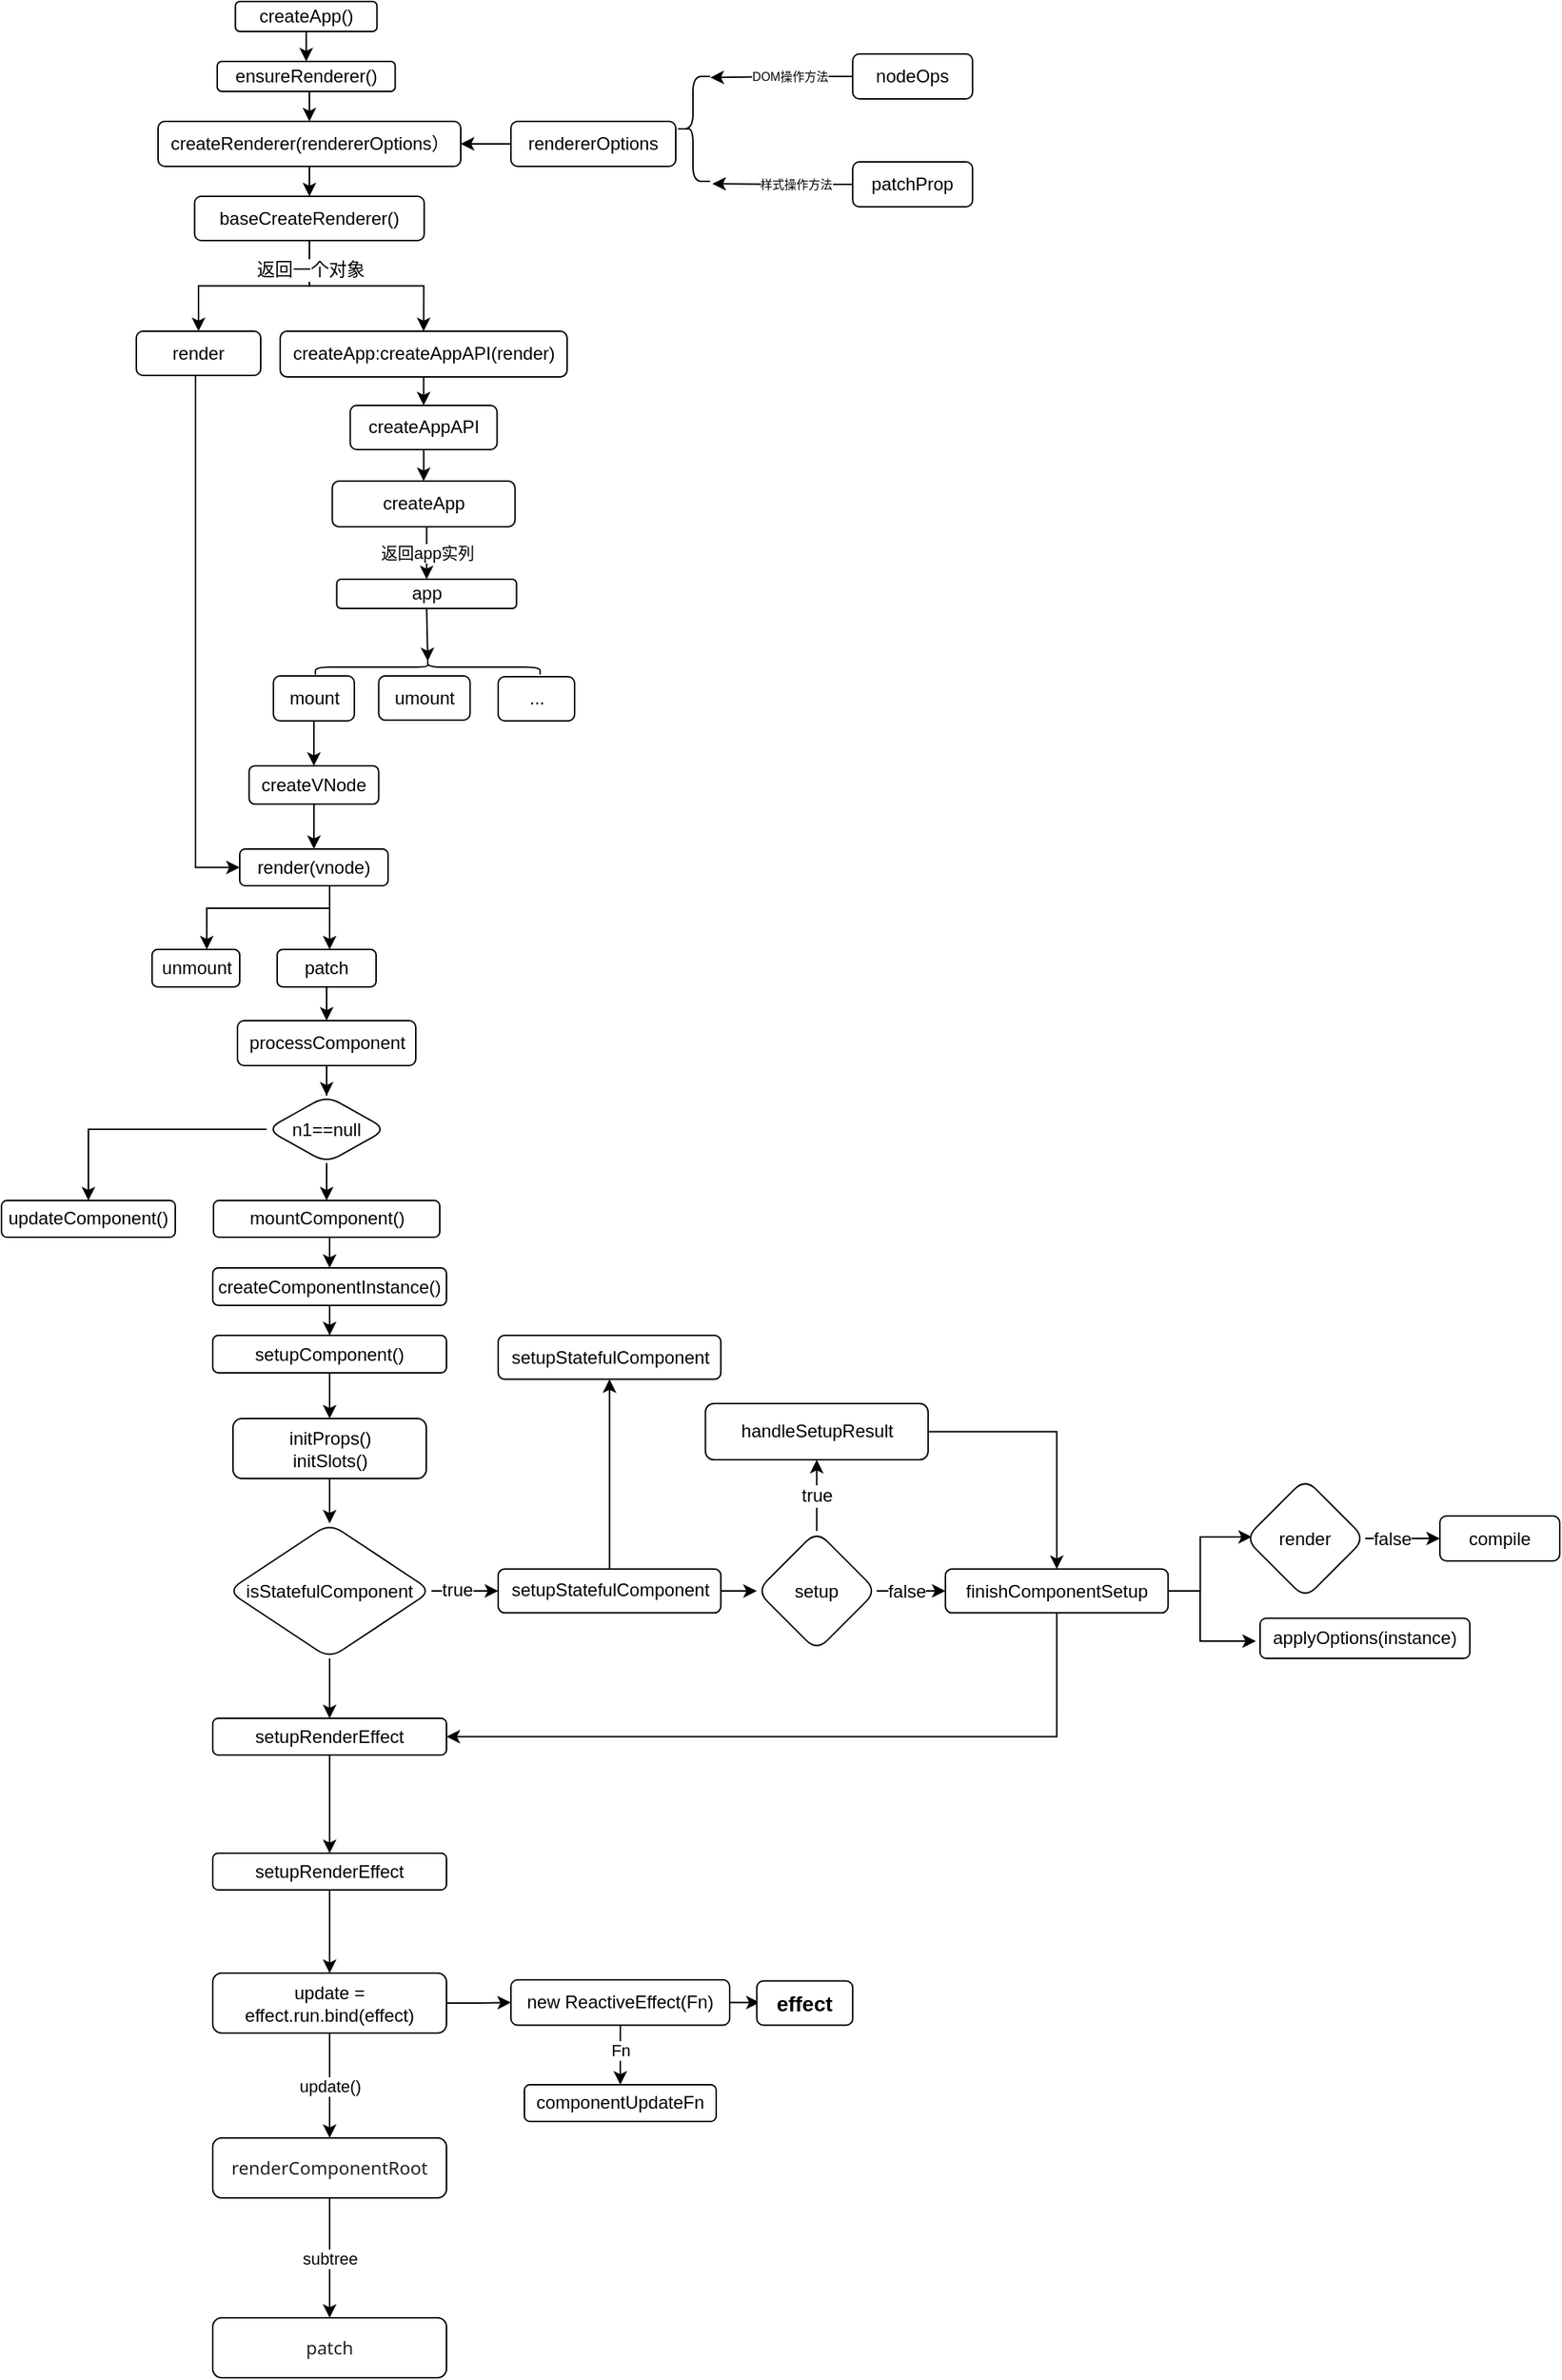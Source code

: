 <mxfile version="17.2.4" type="device" pages="4"><diagram id="ftk_C_JmBCOl0UyG8kWT" name="初始化"><mxGraphModel dx="1123" dy="651" grid="1" gridSize="10" guides="1" tooltips="1" connect="1" arrows="1" fold="1" page="1" pageScale="1" pageWidth="827" pageHeight="1169" math="0" shadow="0"><root><mxCell id="0"/><mxCell id="1" parent="0"/><mxCell id="5" style="edgeStyle=orthogonalEdgeStyle;rounded=0;orthogonalLoop=1;jettySize=auto;html=1;exitX=0.5;exitY=1;exitDx=0;exitDy=0;entryX=0.5;entryY=0;entryDx=0;entryDy=0;" parent="1" source="3" target="4" edge="1"><mxGeometry relative="1" as="geometry"/></mxCell><mxCell id="3" value="&lt;span style=&quot;white-space: normal&quot;&gt;createApp()&lt;/span&gt;" style="rounded=1;whiteSpace=wrap;html=1;" parent="1" vertex="1"><mxGeometry x="156.12" width="94.5" height="20" as="geometry"/></mxCell><mxCell id="1IU5ooPhNynPvKbHU-Sp-88" style="edgeStyle=orthogonalEdgeStyle;rounded=0;orthogonalLoop=1;jettySize=auto;html=1;exitX=0.5;exitY=1;exitDx=0;exitDy=0;entryX=0.5;entryY=0;entryDx=0;entryDy=0;fontFamily=Helvetica;fontSize=12;fontColor=default;" parent="1" source="4" target="1IU5ooPhNynPvKbHU-Sp-84" edge="1"><mxGeometry relative="1" as="geometry"/></mxCell><mxCell id="4" value="ensureRenderer()" style="rounded=1;whiteSpace=wrap;html=1;" parent="1" vertex="1"><mxGeometry x="144" y="40" width="118.75" height="20" as="geometry"/></mxCell><mxCell id="23" style="edgeStyle=orthogonalEdgeStyle;rounded=0;orthogonalLoop=1;jettySize=auto;html=1;entryX=0.5;entryY=1;entryDx=0;entryDy=0;" parent="1" source="6" target="22" edge="1"><mxGeometry relative="1" as="geometry"/></mxCell><mxCell id="25" style="edgeStyle=orthogonalEdgeStyle;rounded=0;orthogonalLoop=1;jettySize=auto;html=1;exitX=0.5;exitY=1;exitDx=0;exitDy=0;entryX=0.5;entryY=1;entryDx=0;entryDy=0;" parent="1" source="6" target="24" edge="1"><mxGeometry relative="1" as="geometry"/></mxCell><mxCell id="26" value="返回一个对象" style="text;html=1;resizable=0;points=[];align=center;verticalAlign=middle;labelBackgroundColor=#ffffff;" parent="25" vertex="1" connectable="0"><mxGeometry x="-0.867" y="-1" relative="1" as="geometry"><mxPoint x="1" y="10" as="offset"/></mxGeometry></mxCell><mxCell id="6" value="baseCreateRenderer()" style="rounded=1;whiteSpace=wrap;html=1;" parent="1" vertex="1"><mxGeometry x="128.88" y="130" width="153.25" height="29.5" as="geometry"/></mxCell><mxCell id="58" style="edgeStyle=orthogonalEdgeStyle;rounded=0;orthogonalLoop=1;jettySize=auto;html=1;entryX=0;entryY=0.5;entryDx=0;entryDy=0;exitX=0.5;exitY=0;exitDx=0;exitDy=0;" parent="1" source="22" target="50" edge="1"><mxGeometry relative="1" as="geometry"><Array as="points"><mxPoint x="129.5" y="225"/><mxPoint x="129.5" y="578"/></Array></mxGeometry></mxCell><mxCell id="22" value="render" style="rounded=1;whiteSpace=wrap;html=1;direction=west;" parent="1" vertex="1"><mxGeometry x="90" y="220" width="83" height="29.5" as="geometry"/></mxCell><mxCell id="29" style="edgeStyle=orthogonalEdgeStyle;rounded=0;orthogonalLoop=1;jettySize=auto;html=1;exitX=0.5;exitY=0;exitDx=0;exitDy=0;entryX=0.5;entryY=0;entryDx=0;entryDy=0;" parent="1" source="24" target="28" edge="1"><mxGeometry relative="1" as="geometry"/></mxCell><mxCell id="24" value="createApp:createAppAPI(render)" style="rounded=1;whiteSpace=wrap;html=1;direction=west;" parent="1" vertex="1"><mxGeometry x="186" y="220" width="191.5" height="30.5" as="geometry"/></mxCell><mxCell id="33" style="edgeStyle=orthogonalEdgeStyle;rounded=0;orthogonalLoop=1;jettySize=auto;html=1;entryX=0.5;entryY=0;entryDx=0;entryDy=0;" parent="1" source="28" target="31" edge="1"><mxGeometry relative="1" as="geometry"/></mxCell><mxCell id="28" value="&lt;span style=&quot;white-space: normal&quot;&gt;createAppAPI&lt;/span&gt;" style="rounded=1;whiteSpace=wrap;html=1;" parent="1" vertex="1"><mxGeometry x="232.75" y="269.5" width="98" height="29.5" as="geometry"/></mxCell><mxCell id="35" value="返回app实列" style="edgeStyle=orthogonalEdgeStyle;rounded=0;orthogonalLoop=1;jettySize=auto;html=1;entryX=0.5;entryY=1;entryDx=0;entryDy=0;" parent="1" source="31" target="34" edge="1"><mxGeometry relative="1" as="geometry"><Array as="points"><mxPoint x="283.75" y="345.5"/><mxPoint x="283.75" y="345.5"/></Array></mxGeometry></mxCell><mxCell id="31" value="createApp" style="rounded=1;whiteSpace=wrap;html=1;" parent="1" vertex="1"><mxGeometry x="220.75" y="320" width="122" height="30.5" as="geometry"/></mxCell><mxCell id="1IU5ooPhNynPvKbHU-Sp-82" style="edgeStyle=orthogonalEdgeStyle;rounded=0;orthogonalLoop=1;jettySize=auto;html=1;exitX=0.5;exitY=0;exitDx=0;exitDy=0;entryX=0.1;entryY=0.5;entryDx=0;entryDy=0;entryPerimeter=0;fontFamily=Helvetica;fontSize=12;fontColor=default;" parent="1" source="34" target="1IU5ooPhNynPvKbHU-Sp-81" edge="1"><mxGeometry relative="1" as="geometry"/></mxCell><mxCell id="34" value="app" style="rounded=1;whiteSpace=wrap;html=1;direction=west;" parent="1" vertex="1"><mxGeometry x="223.75" y="385.5" width="120" height="19.5" as="geometry"/></mxCell><mxCell id="P-3aErUknsyGtkwNZyLZ-121" style="edgeStyle=orthogonalEdgeStyle;rounded=0;orthogonalLoop=1;jettySize=auto;html=1;exitX=0.5;exitY=1;exitDx=0;exitDy=0;entryX=0.5;entryY=0;entryDx=0;entryDy=0;fontFamily=Helvetica;fontSize=12;fontColor=default;" parent="1" source="36" target="51" edge="1"><mxGeometry relative="1" as="geometry"/></mxCell><mxCell id="36" value="mount" style="rounded=1;whiteSpace=wrap;html=1;" parent="1" vertex="1"><mxGeometry x="181.5" y="450" width="54" height="30" as="geometry"/></mxCell><mxCell id="38" value="umount" style="rounded=1;whiteSpace=wrap;html=1;" parent="1" vertex="1"><mxGeometry x="251.75" y="450" width="61" height="29.5" as="geometry"/></mxCell><mxCell id="47" value="..." style="rounded=1;whiteSpace=wrap;html=1;" parent="1" vertex="1"><mxGeometry x="331.5" y="450.5" width="51" height="29.5" as="geometry"/></mxCell><mxCell id="50" value="render(vnode)" style="rounded=1;whiteSpace=wrap;html=1;" parent="1" vertex="1"><mxGeometry x="159" y="565.5" width="99" height="24.5" as="geometry"/></mxCell><mxCell id="62" value="" style="edgeStyle=orthogonalEdgeStyle;rounded=0;orthogonalLoop=1;jettySize=auto;html=1;" parent="1" target="61" edge="1"><mxGeometry relative="1" as="geometry"><mxPoint x="219" y="605" as="sourcePoint"/><Array as="points"><mxPoint x="219" y="605"/></Array></mxGeometry></mxCell><mxCell id="64" value="" style="edgeStyle=orthogonalEdgeStyle;rounded=0;orthogonalLoop=1;jettySize=auto;html=1;exitX=0.5;exitY=1;exitDx=0;exitDy=0;" parent="1" source="50" target="63" edge="1"><mxGeometry relative="1" as="geometry"><Array as="points"><mxPoint x="219" y="605"/><mxPoint x="137" y="605"/></Array><mxPoint x="219" y="625" as="sourcePoint"/></mxGeometry></mxCell><mxCell id="63" value="unmount" style="rounded=1;whiteSpace=wrap;html=1;" parent="1" vertex="1"><mxGeometry x="100.5" y="632.5" width="58.5" height="25" as="geometry"/></mxCell><mxCell id="7JnpldnPajgbHcFfG2gb-65" value="" style="edgeStyle=orthogonalEdgeStyle;rounded=0;orthogonalLoop=1;jettySize=auto;html=1;" parent="1" source="61" target="7JnpldnPajgbHcFfG2gb-64" edge="1"><mxGeometry relative="1" as="geometry"/></mxCell><mxCell id="61" value="patch" style="rounded=1;whiteSpace=wrap;html=1;" parent="1" vertex="1"><mxGeometry x="184" y="632.5" width="66" height="25" as="geometry"/></mxCell><mxCell id="1IU5ooPhNynPvKbHU-Sp-90" value="" style="edgeStyle=orthogonalEdgeStyle;rounded=0;orthogonalLoop=1;jettySize=auto;html=1;fontFamily=Helvetica;fontSize=12;fontColor=default;" parent="1" source="7JnpldnPajgbHcFfG2gb-64" target="1IU5ooPhNynPvKbHU-Sp-89" edge="1"><mxGeometry relative="1" as="geometry"/></mxCell><mxCell id="7JnpldnPajgbHcFfG2gb-64" value="processComponent" style="rounded=1;whiteSpace=wrap;html=1;" parent="1" vertex="1"><mxGeometry x="157.5" y="680" width="119" height="30" as="geometry"/></mxCell><mxCell id="71" value="" style="edgeStyle=orthogonalEdgeStyle;rounded=0;orthogonalLoop=1;jettySize=auto;html=1;exitX=0.5;exitY=1;exitDx=0;exitDy=0;" parent="1" source="P-3aErUknsyGtkwNZyLZ-119" target="70" edge="1"><mxGeometry relative="1" as="geometry"/></mxCell><mxCell id="P-3aErUknsyGtkwNZyLZ-120" style="edgeStyle=orthogonalEdgeStyle;rounded=0;orthogonalLoop=1;jettySize=auto;html=1;exitX=0.5;exitY=1;exitDx=0;exitDy=0;entryX=0.5;entryY=0;entryDx=0;entryDy=0;fontFamily=Helvetica;fontSize=12;fontColor=default;" parent="1" source="7JnpldnPajgbHcFfG2gb-69" target="P-3aErUknsyGtkwNZyLZ-119" edge="1"><mxGeometry relative="1" as="geometry"/></mxCell><mxCell id="7JnpldnPajgbHcFfG2gb-69" value="mountComponent()" style="rounded=1;whiteSpace=wrap;html=1;" parent="1" vertex="1"><mxGeometry x="141.5" y="800" width="151" height="24.5" as="geometry"/></mxCell><mxCell id="P-3aErUknsyGtkwNZyLZ-87" value="" style="edgeStyle=orthogonalEdgeStyle;rounded=0;orthogonalLoop=1;jettySize=auto;html=1;fontFamily=Helvetica;fontSize=12;fontColor=default;" parent="1" source="70" target="P-3aErUknsyGtkwNZyLZ-86" edge="1"><mxGeometry relative="1" as="geometry"/></mxCell><mxCell id="70" value="setupComponent()" style="rounded=1;whiteSpace=wrap;html=1;" parent="1" vertex="1"><mxGeometry x="141" y="890" width="156" height="25" as="geometry"/></mxCell><mxCell id="66" value="" style="edgeStyle=orthogonalEdgeStyle;rounded=0;orthogonalLoop=1;jettySize=auto;html=1;" parent="1" source="7JnpldnPajgbHcFfG2gb-66" target="65" edge="1"><mxGeometry relative="1" as="geometry"/></mxCell><mxCell id="7JnpldnPajgbHcFfG2gb-66" value="setupRenderEffect" style="rounded=1;whiteSpace=wrap;html=1;" parent="1" vertex="1"><mxGeometry x="141" y="1145.5" width="156" height="24.5" as="geometry"/></mxCell><mxCell id="74" value="" style="edgeStyle=orthogonalEdgeStyle;rounded=0;orthogonalLoop=1;jettySize=auto;html=1;" parent="1" source="65" target="73" edge="1"><mxGeometry relative="1" as="geometry"/></mxCell><mxCell id="65" value="setupRenderEffect" style="rounded=1;whiteSpace=wrap;html=1;" parent="1" vertex="1"><mxGeometry x="141" y="1235.5" width="156" height="24.5" as="geometry"/></mxCell><mxCell id="77" value="update()" style="edgeStyle=orthogonalEdgeStyle;rounded=0;orthogonalLoop=1;jettySize=auto;html=1;" parent="1" source="73" target="76" edge="1"><mxGeometry relative="1" as="geometry"/></mxCell><mxCell id="79" value="" style="edgeStyle=orthogonalEdgeStyle;rounded=0;orthogonalLoop=1;jettySize=auto;html=1;" parent="1" source="73" target="78" edge="1"><mxGeometry relative="1" as="geometry"/></mxCell><mxCell id="73" value="update = effect.run.bind(effect)" style="rounded=1;whiteSpace=wrap;html=1;" parent="1" vertex="1"><mxGeometry x="141" y="1315.5" width="156" height="40" as="geometry"/></mxCell><mxCell id="4Cl-f1UtTzVU6t0phE9n-96" value="" style="edgeStyle=orthogonalEdgeStyle;rounded=0;orthogonalLoop=1;jettySize=auto;html=1;" parent="1" source="78" target="4Cl-f1UtTzVU6t0phE9n-95" edge="1"><mxGeometry relative="1" as="geometry"/></mxCell><mxCell id="4Cl-f1UtTzVU6t0phE9n-97" value="Fn" style="edgeLabel;html=1;align=center;verticalAlign=middle;resizable=0;points=[];" parent="4Cl-f1UtTzVU6t0phE9n-96" vertex="1" connectable="0"><mxGeometry x="-0.205" relative="1" as="geometry"><mxPoint as="offset"/></mxGeometry></mxCell><mxCell id="AOZQTuXhRHXGj9OXMbxE-82" value="" style="edgeStyle=orthogonalEdgeStyle;rounded=0;orthogonalLoop=1;jettySize=auto;html=1;" parent="1" source="78" target="AOZQTuXhRHXGj9OXMbxE-81" edge="1"><mxGeometry relative="1" as="geometry"/></mxCell><mxCell id="78" value="new ReactiveEffect(Fn)" style="rounded=1;whiteSpace=wrap;html=1;" parent="1" vertex="1"><mxGeometry x="340" y="1320" width="146" height="30.25" as="geometry"/></mxCell><mxCell id="81" value="subtree&lt;br&gt;" style="edgeStyle=orthogonalEdgeStyle;rounded=0;orthogonalLoop=1;jettySize=auto;html=1;" parent="1" source="76" target="80" edge="1"><mxGeometry relative="1" as="geometry"/></mxCell><mxCell id="76" value="&lt;span style=&quot;color: rgb(32 , 33 , 36) ; font-family: &amp;#34;segoe ui&amp;#34; , &amp;#34;tahoma&amp;#34; , sans-serif ; white-space: pre ; background-color: rgb(255 , 255 , 255)&quot;&gt;renderComponentRoot&lt;/span&gt;" style="rounded=1;whiteSpace=wrap;html=1;" parent="1" vertex="1"><mxGeometry x="141" y="1425.5" width="156" height="40" as="geometry"/></mxCell><mxCell id="80" value="&lt;span style=&quot;color: rgb(32 , 33 , 36) ; font-family: &amp;#34;segoe ui&amp;#34; , &amp;#34;tahoma&amp;#34; , sans-serif ; white-space: pre ; background-color: rgb(255 , 255 , 255)&quot;&gt;patch&lt;/span&gt;" style="rounded=1;whiteSpace=wrap;html=1;" parent="1" vertex="1"><mxGeometry x="141" y="1545.5" width="156" height="40" as="geometry"/></mxCell><mxCell id="57" style="edgeStyle=orthogonalEdgeStyle;rounded=0;orthogonalLoop=1;jettySize=auto;html=1;entryX=0.5;entryY=0;entryDx=0;entryDy=0;" parent="1" source="51" target="50" edge="1"><mxGeometry relative="1" as="geometry"/></mxCell><mxCell id="51" value="createVNode" style="rounded=1;whiteSpace=wrap;html=1;" parent="1" vertex="1"><mxGeometry x="165.25" y="510" width="86.5" height="25.5" as="geometry"/></mxCell><mxCell id="7JnpldnPajgbHcFfG2gb-71" value="updateComponent()" style="rounded=1;whiteSpace=wrap;html=1;" parent="1" vertex="1"><mxGeometry y="800" width="116" height="24.5" as="geometry"/></mxCell><mxCell id="4Cl-f1UtTzVU6t0phE9n-95" value="componentUpdateFn" style="whiteSpace=wrap;html=1;rounded=1;" parent="1" vertex="1"><mxGeometry x="349" y="1390" width="128" height="24.5" as="geometry"/></mxCell><mxCell id="AOZQTuXhRHXGj9OXMbxE-81" value="&lt;b&gt;&lt;font style=&quot;font-size: 14px&quot;&gt;effect&lt;/font&gt;&lt;/b&gt;" style="rounded=1;whiteSpace=wrap;html=1;" parent="1" vertex="1"><mxGeometry x="504.12" y="1320.75" width="64" height="29.5" as="geometry"/></mxCell><mxCell id="P-3aErUknsyGtkwNZyLZ-89" style="edgeStyle=orthogonalEdgeStyle;rounded=0;orthogonalLoop=1;jettySize=auto;html=1;entryX=0.5;entryY=0;entryDx=0;entryDy=0;fontFamily=Helvetica;fontSize=12;fontColor=default;" parent="1" source="P-3aErUknsyGtkwNZyLZ-86" target="P-3aErUknsyGtkwNZyLZ-88" edge="1"><mxGeometry relative="1" as="geometry"/></mxCell><mxCell id="P-3aErUknsyGtkwNZyLZ-86" value="initProps()&lt;br&gt;initSlots()" style="rounded=1;whiteSpace=wrap;html=1;" parent="1" vertex="1"><mxGeometry x="154.5" y="945.5" width="129" height="40" as="geometry"/></mxCell><mxCell id="P-3aErUknsyGtkwNZyLZ-90" style="edgeStyle=orthogonalEdgeStyle;rounded=0;orthogonalLoop=1;jettySize=auto;html=1;entryX=0.5;entryY=0;entryDx=0;entryDy=0;fontFamily=Helvetica;fontSize=12;fontColor=default;" parent="1" source="P-3aErUknsyGtkwNZyLZ-88" target="7JnpldnPajgbHcFfG2gb-66" edge="1"><mxGeometry relative="1" as="geometry"/></mxCell><mxCell id="P-3aErUknsyGtkwNZyLZ-93" value="" style="edgeStyle=orthogonalEdgeStyle;rounded=0;orthogonalLoop=1;jettySize=auto;html=1;fontFamily=Helvetica;fontSize=12;fontColor=default;" parent="1" source="P-3aErUknsyGtkwNZyLZ-88" target="P-3aErUknsyGtkwNZyLZ-92" edge="1"><mxGeometry relative="1" as="geometry"/></mxCell><mxCell id="P-3aErUknsyGtkwNZyLZ-94" value="true" style="edgeLabel;html=1;align=center;verticalAlign=middle;resizable=0;points=[];fontSize=12;fontFamily=Helvetica;fontColor=default;" parent="P-3aErUknsyGtkwNZyLZ-93" vertex="1" connectable="0"><mxGeometry x="-0.229" y="1" relative="1" as="geometry"><mxPoint as="offset"/></mxGeometry></mxCell><mxCell id="P-3aErUknsyGtkwNZyLZ-88" value="isStatefulComponent" style="rhombus;whiteSpace=wrap;html=1;rounded=1;" parent="1" vertex="1"><mxGeometry x="151" y="1015.5" width="136" height="90" as="geometry"/></mxCell><mxCell id="P-3aErUknsyGtkwNZyLZ-98" value="" style="edgeStyle=orthogonalEdgeStyle;rounded=0;orthogonalLoop=1;jettySize=auto;html=1;fontFamily=Helvetica;fontSize=12;fontColor=default;" parent="1" source="P-3aErUknsyGtkwNZyLZ-92" target="P-3aErUknsyGtkwNZyLZ-97" edge="1"><mxGeometry relative="1" as="geometry"/></mxCell><mxCell id="KqPDW-_1EalfVnU8SNrw-82" value="" style="edgeStyle=orthogonalEdgeStyle;rounded=0;orthogonalLoop=1;jettySize=auto;html=1;" parent="1" source="P-3aErUknsyGtkwNZyLZ-92" target="KqPDW-_1EalfVnU8SNrw-81" edge="1"><mxGeometry relative="1" as="geometry"/></mxCell><mxCell id="P-3aErUknsyGtkwNZyLZ-92" value="setupStatefulComponent" style="whiteSpace=wrap;html=1;rounded=1;" parent="1" vertex="1"><mxGeometry x="331.5" y="1045.87" width="148.62" height="29.25" as="geometry"/></mxCell><mxCell id="P-3aErUknsyGtkwNZyLZ-101" value="" style="edgeStyle=orthogonalEdgeStyle;rounded=0;orthogonalLoop=1;jettySize=auto;html=1;fontFamily=Helvetica;fontSize=12;fontColor=default;entryX=0;entryY=0.5;entryDx=0;entryDy=0;" parent="1" source="P-3aErUknsyGtkwNZyLZ-97" target="P-3aErUknsyGtkwNZyLZ-102" edge="1"><mxGeometry relative="1" as="geometry"><mxPoint x="644.12" y="1060.5" as="targetPoint"/></mxGeometry></mxCell><mxCell id="P-3aErUknsyGtkwNZyLZ-103" value="false" style="edgeLabel;html=1;align=center;verticalAlign=middle;resizable=0;points=[];fontSize=12;fontFamily=Helvetica;fontColor=default;" parent="P-3aErUknsyGtkwNZyLZ-101" vertex="1" connectable="0"><mxGeometry x="-0.25" y="-2" relative="1" as="geometry"><mxPoint x="3" y="-2" as="offset"/></mxGeometry></mxCell><mxCell id="P-3aErUknsyGtkwNZyLZ-106" value="true" style="edgeStyle=orthogonalEdgeStyle;rounded=0;orthogonalLoop=1;jettySize=auto;html=1;entryX=0.5;entryY=1;entryDx=0;entryDy=0;fontFamily=Helvetica;fontSize=12;fontColor=default;" parent="1" source="P-3aErUknsyGtkwNZyLZ-97" target="P-3aErUknsyGtkwNZyLZ-105" edge="1"><mxGeometry relative="1" as="geometry"/></mxCell><mxCell id="P-3aErUknsyGtkwNZyLZ-97" value="setup" style="rhombus;whiteSpace=wrap;html=1;rounded=1;" parent="1" vertex="1"><mxGeometry x="504.12" y="1020.5" width="80" height="80" as="geometry"/></mxCell><mxCell id="P-3aErUknsyGtkwNZyLZ-108" style="edgeStyle=orthogonalEdgeStyle;rounded=0;orthogonalLoop=1;jettySize=auto;html=1;entryX=1;entryY=0.5;entryDx=0;entryDy=0;fontFamily=Helvetica;fontSize=12;fontColor=default;exitX=0.5;exitY=1;exitDx=0;exitDy=0;" parent="1" source="P-3aErUknsyGtkwNZyLZ-102" target="7JnpldnPajgbHcFfG2gb-66" edge="1"><mxGeometry relative="1" as="geometry"><Array as="points"><mxPoint x="704" y="1158"/></Array></mxGeometry></mxCell><mxCell id="P-3aErUknsyGtkwNZyLZ-110" value="" style="edgeStyle=orthogonalEdgeStyle;rounded=0;orthogonalLoop=1;jettySize=auto;html=1;fontFamily=Helvetica;fontSize=12;fontColor=default;entryX=0.055;entryY=0.487;entryDx=0;entryDy=0;entryPerimeter=0;" parent="1" source="P-3aErUknsyGtkwNZyLZ-102" target="P-3aErUknsyGtkwNZyLZ-114" edge="1"><mxGeometry relative="1" as="geometry"><mxPoint x="830.12" y="1024.524" as="targetPoint"/><Array as="points"><mxPoint x="800.12" y="1060.5"/><mxPoint x="800.12" y="1024.5"/></Array></mxGeometry></mxCell><mxCell id="1IU5ooPhNynPvKbHU-Sp-94" style="edgeStyle=orthogonalEdgeStyle;rounded=0;orthogonalLoop=1;jettySize=auto;html=1;exitX=1;exitY=0.5;exitDx=0;exitDy=0;entryX=-0.02;entryY=0.584;entryDx=0;entryDy=0;entryPerimeter=0;fontFamily=Helvetica;fontSize=12;fontColor=default;" parent="1" source="P-3aErUknsyGtkwNZyLZ-102" target="P-3aErUknsyGtkwNZyLZ-111" edge="1"><mxGeometry relative="1" as="geometry"><Array as="points"><mxPoint x="800" y="1061"/><mxPoint x="800" y="1094"/><mxPoint x="837" y="1094"/></Array></mxGeometry></mxCell><mxCell id="P-3aErUknsyGtkwNZyLZ-102" value="finishComponentSetup" style="whiteSpace=wrap;html=1;rounded=1;" parent="1" vertex="1"><mxGeometry x="630" y="1045.88" width="148.62" height="29.25" as="geometry"/></mxCell><mxCell id="P-3aErUknsyGtkwNZyLZ-107" style="edgeStyle=orthogonalEdgeStyle;rounded=0;orthogonalLoop=1;jettySize=auto;html=1;exitX=1;exitY=0.5;exitDx=0;exitDy=0;entryX=0.5;entryY=0;entryDx=0;entryDy=0;fontFamily=Helvetica;fontSize=12;fontColor=default;" parent="1" source="P-3aErUknsyGtkwNZyLZ-105" target="P-3aErUknsyGtkwNZyLZ-102" edge="1"><mxGeometry relative="1" as="geometry"/></mxCell><mxCell id="P-3aErUknsyGtkwNZyLZ-105" value="handleSetupResult" style="whiteSpace=wrap;html=1;rounded=1;" parent="1" vertex="1"><mxGeometry x="469.81" y="935.5" width="148.62" height="37.5" as="geometry"/></mxCell><mxCell id="P-3aErUknsyGtkwNZyLZ-111" value="applyOptions(instance)" style="whiteSpace=wrap;html=1;rounded=1;" parent="1" vertex="1"><mxGeometry x="840" y="1078.75" width="140" height="26.75" as="geometry"/></mxCell><mxCell id="P-3aErUknsyGtkwNZyLZ-117" style="edgeStyle=orthogonalEdgeStyle;rounded=0;orthogonalLoop=1;jettySize=auto;html=1;exitX=1;exitY=0.5;exitDx=0;exitDy=0;entryX=0;entryY=0.5;entryDx=0;entryDy=0;fontFamily=Helvetica;fontSize=12;fontColor=default;" parent="1" source="P-3aErUknsyGtkwNZyLZ-114" target="P-3aErUknsyGtkwNZyLZ-116" edge="1"><mxGeometry relative="1" as="geometry"/></mxCell><mxCell id="P-3aErUknsyGtkwNZyLZ-118" value="false" style="edgeLabel;html=1;align=center;verticalAlign=middle;resizable=0;points=[];fontSize=12;fontFamily=Helvetica;fontColor=default;" parent="P-3aErUknsyGtkwNZyLZ-117" vertex="1" connectable="0"><mxGeometry x="-0.296" y="-2" relative="1" as="geometry"><mxPoint y="-2" as="offset"/></mxGeometry></mxCell><mxCell id="P-3aErUknsyGtkwNZyLZ-114" value="render" style="rhombus;whiteSpace=wrap;html=1;rounded=1;" parent="1" vertex="1"><mxGeometry x="830.12" y="985.5" width="80" height="80" as="geometry"/></mxCell><mxCell id="P-3aErUknsyGtkwNZyLZ-116" value="&lt;span style=&quot;text-align: left&quot;&gt;compile&lt;/span&gt;" style="rounded=1;whiteSpace=wrap;html=1;fontFamily=Helvetica;fontSize=12;fontColor=default;strokeColor=default;fillColor=default;" parent="1" vertex="1"><mxGeometry x="960" y="1010.5" width="80" height="30" as="geometry"/></mxCell><mxCell id="P-3aErUknsyGtkwNZyLZ-119" value="createComponentInstance()" style="rounded=1;whiteSpace=wrap;html=1;" parent="1" vertex="1"><mxGeometry x="141" y="845" width="156" height="25" as="geometry"/></mxCell><mxCell id="1IU5ooPhNynPvKbHU-Sp-81" value="" style="shape=curlyBracket;whiteSpace=wrap;html=1;rounded=1;rotation=90;" parent="1" vertex="1"><mxGeometry x="279.5" y="369.15" width="10" height="150" as="geometry"/></mxCell><mxCell id="1IU5ooPhNynPvKbHU-Sp-87" style="edgeStyle=orthogonalEdgeStyle;rounded=0;orthogonalLoop=1;jettySize=auto;html=1;exitX=0.5;exitY=1;exitDx=0;exitDy=0;entryX=0.5;entryY=0;entryDx=0;entryDy=0;fontFamily=Helvetica;fontSize=12;fontColor=default;" parent="1" source="1IU5ooPhNynPvKbHU-Sp-84" target="6" edge="1"><mxGeometry relative="1" as="geometry"/></mxCell><mxCell id="1IU5ooPhNynPvKbHU-Sp-84" value="createRenderer(rendererOptions）" style="rounded=1;whiteSpace=wrap;html=1;fontFamily=Helvetica;fontSize=12;fontColor=default;strokeColor=default;fillColor=default;" parent="1" vertex="1"><mxGeometry x="104.5" y="80" width="202" height="30" as="geometry"/></mxCell><mxCell id="1IU5ooPhNynPvKbHU-Sp-91" value="" style="edgeStyle=orthogonalEdgeStyle;rounded=0;orthogonalLoop=1;jettySize=auto;html=1;fontFamily=Helvetica;fontSize=12;fontColor=default;" parent="1" source="1IU5ooPhNynPvKbHU-Sp-89" target="7JnpldnPajgbHcFfG2gb-69" edge="1"><mxGeometry relative="1" as="geometry"/></mxCell><mxCell id="1IU5ooPhNynPvKbHU-Sp-92" style="edgeStyle=orthogonalEdgeStyle;rounded=0;orthogonalLoop=1;jettySize=auto;html=1;exitX=0;exitY=0.5;exitDx=0;exitDy=0;fontFamily=Helvetica;fontSize=12;fontColor=default;" parent="1" source="1IU5ooPhNynPvKbHU-Sp-89" target="7JnpldnPajgbHcFfG2gb-71" edge="1"><mxGeometry relative="1" as="geometry"/></mxCell><mxCell id="1IU5ooPhNynPvKbHU-Sp-89" value="n1==null" style="rhombus;whiteSpace=wrap;html=1;rounded=1;" parent="1" vertex="1"><mxGeometry x="177" y="730" width="80" height="45" as="geometry"/></mxCell><mxCell id="KqPDW-_1EalfVnU8SNrw-81" value="setupStatefulComponent" style="whiteSpace=wrap;html=1;rounded=1;" parent="1" vertex="1"><mxGeometry x="331.5" y="890.0" width="148.62" height="29.25" as="geometry"/></mxCell><mxCell id="KqPDW-_1EalfVnU8SNrw-84" style="edgeStyle=orthogonalEdgeStyle;rounded=0;orthogonalLoop=1;jettySize=auto;html=1;entryX=1;entryY=0.5;entryDx=0;entryDy=0;" parent="1" source="KqPDW-_1EalfVnU8SNrw-83" target="1IU5ooPhNynPvKbHU-Sp-84" edge="1"><mxGeometry relative="1" as="geometry"/></mxCell><mxCell id="KqPDW-_1EalfVnU8SNrw-83" value="&lt;span&gt;rendererOptions&lt;/span&gt;" style="rounded=1;whiteSpace=wrap;html=1;" parent="1" vertex="1"><mxGeometry x="340" y="80" width="110" height="30" as="geometry"/></mxCell><mxCell id="KqPDW-_1EalfVnU8SNrw-88" style="edgeStyle=orthogonalEdgeStyle;rounded=0;orthogonalLoop=1;jettySize=auto;html=1;entryX=1.007;entryY=0.011;entryDx=0;entryDy=0;entryPerimeter=0;exitX=0;exitY=0.5;exitDx=0;exitDy=0;" parent="1" source="KqPDW-_1EalfVnU8SNrw-85" target="KqPDW-_1EalfVnU8SNrw-87" edge="1"><mxGeometry relative="1" as="geometry"><Array as="points"><mxPoint x="530" y="50"/><mxPoint x="530" y="51"/></Array></mxGeometry></mxCell><mxCell id="KqPDW-_1EalfVnU8SNrw-89" value="DOM操作方法" style="edgeLabel;html=1;align=center;verticalAlign=middle;resizable=0;points=[];fontSize=8;" parent="KqPDW-_1EalfVnU8SNrw-88" vertex="1" connectable="0"><mxGeometry x="-0.448" relative="1" as="geometry"><mxPoint x="-16" as="offset"/></mxGeometry></mxCell><mxCell id="KqPDW-_1EalfVnU8SNrw-85" value="nodeOps" style="rounded=1;whiteSpace=wrap;html=1;" parent="1" vertex="1"><mxGeometry x="568.12" y="35" width="80" height="30" as="geometry"/></mxCell><mxCell id="KqPDW-_1EalfVnU8SNrw-90" style="edgeStyle=orthogonalEdgeStyle;rounded=0;orthogonalLoop=1;jettySize=auto;html=1;entryX=1.064;entryY=1.023;entryDx=0;entryDy=0;entryPerimeter=0;fontSize=8;" parent="1" source="KqPDW-_1EalfVnU8SNrw-86" target="KqPDW-_1EalfVnU8SNrw-87" edge="1"><mxGeometry relative="1" as="geometry"/></mxCell><mxCell id="KqPDW-_1EalfVnU8SNrw-86" value="patchProp" style="rounded=1;whiteSpace=wrap;html=1;" parent="1" vertex="1"><mxGeometry x="568.12" y="107" width="80" height="30" as="geometry"/></mxCell><mxCell id="KqPDW-_1EalfVnU8SNrw-87" value="" style="shape=curlyBracket;whiteSpace=wrap;html=1;rounded=1;rotation=0;" parent="1" vertex="1"><mxGeometry x="450" y="50" width="23" height="70" as="geometry"/></mxCell><mxCell id="KqPDW-_1EalfVnU8SNrw-91" value="样式操作方法" style="edgeLabel;html=1;align=center;verticalAlign=middle;resizable=0;points=[];fontSize=8;" parent="1" vertex="1" connectable="0"><mxGeometry x="530.003" y="122" as="geometry"/></mxCell></root></mxGraphModel></diagram><diagram id="7ajL5lNvkGC1fovcYRYM" name="patch"><mxGraphModel dx="1123" dy="651" grid="1" gridSize="10" guides="1" tooltips="1" connect="1" arrows="1" fold="1" page="1" pageScale="1" pageWidth="827" pageHeight="1169" math="0" shadow="0"><root><mxCell id="0"/><mxCell id="1" parent="0"/><mxCell id="OeKr6nsArFBEhmgboH77-2" style="edgeStyle=orthogonalEdgeStyle;rounded=0;orthogonalLoop=1;jettySize=auto;html=1;" parent="1" source="OeKr6nsArFBEhmgboH77-1" edge="1"><mxGeometry relative="1" as="geometry"><mxPoint x="50" y="296.28" as="targetPoint"/></mxGeometry></mxCell><mxCell id="OeKr6nsArFBEhmgboH77-1" value="patch" style="rounded=1;whiteSpace=wrap;html=1;" parent="1" vertex="1"><mxGeometry x="110" y="240" width="70" height="40" as="geometry"/></mxCell></root></mxGraphModel></diagram><diagram id="VfzMrUi21VtDWVsX1rTP" name="reacitity"><mxGraphModel dx="1123" dy="651" grid="1" gridSize="10" guides="1" tooltips="1" connect="1" arrows="1" fold="1" page="1" pageScale="1" pageWidth="827" pageHeight="1169" math="0" shadow="0"><root><mxCell id="0"/><mxCell id="1" parent="0"/><mxCell id="RFJlfAYpRHyUvelRBeSU-6" value="" style="edgeStyle=orthogonalEdgeStyle;rounded=0;orthogonalLoop=1;jettySize=auto;html=1;" parent="1" source="PkQh0yOFFJ5A4Iq-I156-1" target="RFJlfAYpRHyUvelRBeSU-5" edge="1"><mxGeometry relative="1" as="geometry"/></mxCell><mxCell id="PkQh0yOFFJ5A4Iq-I156-1" value="reactive" style="rounded=1;whiteSpace=wrap;html=1;" parent="1" vertex="1"><mxGeometry x="160" y="167.5" width="80" height="30" as="geometry"/></mxCell><mxCell id="RFJlfAYpRHyUvelRBeSU-1" value="shallowReactive" style="rounded=1;whiteSpace=wrap;html=1;" parent="1" vertex="1"><mxGeometry y="170" width="110" height="30" as="geometry"/></mxCell><mxCell id="RFJlfAYpRHyUvelRBeSU-2" value="readonly" style="rounded=1;whiteSpace=wrap;html=1;" parent="1" vertex="1"><mxGeometry y="210" width="90" height="30" as="geometry"/></mxCell><mxCell id="RFJlfAYpRHyUvelRBeSU-3" value="shallowReadonly&lt;span style=&quot;color: rgba(0 , 0 , 0 , 0) ; font-family: monospace ; font-size: 0px&quot;&gt;%3CmxGraphModel%3E%3Croot%3E%3CmxCell%20id%3D%220%22%2F%3E%3CmxCell%20id%3D%221%22%20parent%3D%220%22%2F%3E%3CmxCell%20id%3D%222%22%20value%3D%22shallowReactive%22%20style%3D%22rounded%3D1%3BwhiteSpace%3Dwrap%3Bhtml%3D1%3B%22%20vertex%3D%221%22%20parent%3D%221%22%3E%3CmxGeometry%20x%3D%2290%22%20y%3D%22160%22%20width%3D%2280%22%20height%3D%2230%22%20as%3D%22geometry%22%2F%3E%3C%2FmxCell%3E%3C%2Froot%3E%3C%2FmxGraphModel%3ER&lt;/span&gt;" style="rounded=1;whiteSpace=wrap;html=1;" parent="1" vertex="1"><mxGeometry y="250" width="110" height="30" as="geometry"/></mxCell><mxCell id="RFJlfAYpRHyUvelRBeSU-18" value="" style="edgeStyle=orthogonalEdgeStyle;rounded=0;orthogonalLoop=1;jettySize=auto;html=1;" parent="1" source="RFJlfAYpRHyUvelRBeSU-5" target="RFJlfAYpRHyUvelRBeSU-17" edge="1"><mxGeometry relative="1" as="geometry"/></mxCell><mxCell id="RFJlfAYpRHyUvelRBeSU-5" value="createReactiveObject" style="whiteSpace=wrap;html=1;rounded=1;" parent="1" vertex="1"><mxGeometry x="270" y="170" width="150" height="25" as="geometry"/></mxCell><mxCell id="HvWZvMDN_dfqkOSNQRHM-1" style="edgeStyle=orthogonalEdgeStyle;rounded=0;orthogonalLoop=1;jettySize=auto;html=1;exitX=0.5;exitY=1;exitDx=0;exitDy=0;entryX=0;entryY=0.5;entryDx=0;entryDy=0;fontFamily=Helvetica;fontSize=14;fontColor=default;" parent="1" source="RFJlfAYpRHyUvelRBeSU-17" target="RFJlfAYpRHyUvelRBeSU-24" edge="1"><mxGeometry relative="1" as="geometry"/></mxCell><mxCell id="HvWZvMDN_dfqkOSNQRHM-2" style="edgeStyle=orthogonalEdgeStyle;rounded=0;orthogonalLoop=1;jettySize=auto;html=1;exitX=0.5;exitY=0;exitDx=0;exitDy=0;entryX=0;entryY=0.5;entryDx=0;entryDy=0;fontFamily=Helvetica;fontSize=14;fontColor=default;" parent="1" source="RFJlfAYpRHyUvelRBeSU-17" target="RFJlfAYpRHyUvelRBeSU-23" edge="1"><mxGeometry relative="1" as="geometry"/></mxCell><mxCell id="RFJlfAYpRHyUvelRBeSU-17" value="target类型" style="rhombus;whiteSpace=wrap;html=1;rounded=1;" parent="1" vertex="1"><mxGeometry x="450" y="148.13" width="80" height="68.75" as="geometry"/></mxCell><mxCell id="RFJlfAYpRHyUvelRBeSU-30" value="" style="edgeStyle=orthogonalEdgeStyle;rounded=0;orthogonalLoop=1;jettySize=auto;html=1;" parent="1" source="RFJlfAYpRHyUvelRBeSU-23" target="RFJlfAYpRHyUvelRBeSU-29" edge="1"><mxGeometry relative="1" as="geometry"/></mxCell><mxCell id="RFJlfAYpRHyUvelRBeSU-23" value="Object / Array" style="rounded=1;whiteSpace=wrap;html=1;" parent="1" vertex="1"><mxGeometry x="538" y="115" width="120" height="20" as="geometry"/></mxCell><mxCell id="RFJlfAYpRHyUvelRBeSU-28" value="" style="edgeStyle=orthogonalEdgeStyle;rounded=0;orthogonalLoop=1;jettySize=auto;html=1;" parent="1" source="RFJlfAYpRHyUvelRBeSU-24" target="RFJlfAYpRHyUvelRBeSU-27" edge="1"><mxGeometry relative="1" as="geometry"/></mxCell><mxCell id="RFJlfAYpRHyUvelRBeSU-24" value="set / map / weakMap/set" style="rounded=1;whiteSpace=wrap;html=1;" parent="1" vertex="1"><mxGeometry x="538" y="228" width="162" height="22" as="geometry"/></mxCell><mxCell id="RFJlfAYpRHyUvelRBeSU-27" value="&#10;&#10;&lt;span style=&quot;color: rgb(0, 0, 0); font-family: helvetica; font-size: 12px; font-style: normal; font-weight: 400; letter-spacing: normal; text-align: center; text-indent: 0px; text-transform: none; word-spacing: 0px; background-color: rgb(248, 249, 250); display: inline; float: none;&quot;&gt;mutableCollectionHandlers&lt;/span&gt;&#10;&#10;" style="rounded=1;whiteSpace=wrap;html=1;" parent="1" vertex="1"><mxGeometry x="730" y="228" width="160" height="22" as="geometry"/></mxCell><mxCell id="RFJlfAYpRHyUvelRBeSU-29" value="mutableHandlers" style="rounded=1;whiteSpace=wrap;html=1;" parent="1" vertex="1"><mxGeometry x="700" y="115" width="120" height="20" as="geometry"/></mxCell><mxCell id="RFJlfAYpRHyUvelRBeSU-36" value="get" style="rounded=1;whiteSpace=wrap;html=1;" parent="1" vertex="1"><mxGeometry x="850" y="80" width="40" height="20" as="geometry"/></mxCell><mxCell id="HvWZvMDN_dfqkOSNQRHM-3" value="set" style="rounded=1;whiteSpace=wrap;html=1;" parent="1" vertex="1"><mxGeometry x="850" y="110" width="40" height="20" as="geometry"/></mxCell></root></mxGraphModel></diagram><diagram id="NHNgUQlHiZyO0TQUK2rW" name="effect"><mxGraphModel dx="642" dy="372" grid="1" gridSize="10" guides="1" tooltips="1" connect="1" arrows="1" fold="1" page="1" pageScale="1" pageWidth="827" pageHeight="1169" math="0" shadow="0"><root><mxCell id="u3FdrBnyZ4-zb9pzNEV6-0"/><mxCell id="u3FdrBnyZ4-zb9pzNEV6-1" parent="u3FdrBnyZ4-zb9pzNEV6-0"/><mxCell id="3CMM4RKXepuwokU0wrgS-18" value="value" style="edgeStyle=orthogonalEdgeStyle;rounded=0;orthogonalLoop=1;jettySize=auto;html=1;entryX=0;entryY=0.5;entryDx=0;entryDy=0;" parent="u3FdrBnyZ4-zb9pzNEV6-1" source="1tg38Ma7T_6XtE2hsybp-7" target="3CMM4RKXepuwokU0wrgS-11" edge="1"><mxGeometry relative="1" as="geometry"/></mxCell><mxCell id="1tg38Ma7T_6XtE2hsybp-7" value="target" style="rounded=1;whiteSpace=wrap;html=1;" parent="u3FdrBnyZ4-zb9pzNEV6-1" vertex="1"><mxGeometry x="530" y="205" width="50" height="25" as="geometry"/></mxCell><mxCell id="3CMM4RKXepuwokU0wrgS-0" value="new ReactiveEffect()" style="rounded=1;whiteSpace=wrap;html=1;" parent="u3FdrBnyZ4-zb9pzNEV6-1" vertex="1"><mxGeometry x="870" y="810" width="156" height="40" as="geometry"/></mxCell><mxCell id="3CMM4RKXepuwokU0wrgS-12" style="edgeStyle=orthogonalEdgeStyle;rounded=0;orthogonalLoop=1;jettySize=auto;html=1;" parent="u3FdrBnyZ4-zb9pzNEV6-1" source="3CMM4RKXepuwokU0wrgS-2" target="3CMM4RKXepuwokU0wrgS-10" edge="1"><mxGeometry relative="1" as="geometry"/></mxCell><mxCell id="3CMM4RKXepuwokU0wrgS-2" value="track(target,key)" style="rounded=1;whiteSpace=wrap;html=1;" parent="u3FdrBnyZ4-zb9pzNEV6-1" vertex="1"><mxGeometry x="184" y="205" width="110" height="25" as="geometry"/></mxCell><mxCell id="3CMM4RKXepuwokU0wrgS-8" value="" style="edgeStyle=orthogonalEdgeStyle;rounded=0;orthogonalLoop=1;jettySize=auto;html=1;" parent="u3FdrBnyZ4-zb9pzNEV6-1" source="3CMM4RKXepuwokU0wrgS-5" target="3CMM4RKXepuwokU0wrgS-7" edge="1"><mxGeometry relative="1" as="geometry"/></mxCell><mxCell id="3CMM4RKXepuwokU0wrgS-5" value="trigger(target,key)" style="rounded=1;whiteSpace=wrap;html=1;" parent="u3FdrBnyZ4-zb9pzNEV6-1" vertex="1"><mxGeometry x="184" y="480" width="106" height="40" as="geometry"/></mxCell><mxCell id="CDmdMAYNpAEI-b_qBYsW-19" value="" style="edgeStyle=orthogonalEdgeStyle;rounded=0;orthogonalLoop=1;jettySize=auto;html=1;fontSize=16;" parent="u3FdrBnyZ4-zb9pzNEV6-1" source="3CMM4RKXepuwokU0wrgS-7" target="CDmdMAYNpAEI-b_qBYsW-18" edge="1"><mxGeometry relative="1" as="geometry"/></mxCell><mxCell id="3CMM4RKXepuwokU0wrgS-7" value="&lt;span style=&quot;text-align: left&quot;&gt;targetMap&lt;/span&gt;.get(target)" style="rounded=1;whiteSpace=wrap;html=1;" parent="u3FdrBnyZ4-zb9pzNEV6-1" vertex="1"><mxGeometry x="324" y="480" width="136" height="40" as="geometry"/></mxCell><mxCell id="9UoRiOKp30qiCpPjNkng-18" style="edgeStyle=orthogonalEdgeStyle;rounded=0;orthogonalLoop=1;jettySize=auto;html=1;entryX=0;entryY=0.5;entryDx=0;entryDy=0;" edge="1" parent="u3FdrBnyZ4-zb9pzNEV6-1" source="3CMM4RKXepuwokU0wrgS-10" target="1tg38Ma7T_6XtE2hsybp-7"><mxGeometry relative="1" as="geometry"/></mxCell><mxCell id="3CMM4RKXepuwokU0wrgS-10" value="&lt;span style=&quot;text-align: left&quot;&gt;targetMap =&amp;nbsp;&lt;/span&gt;new WeakMap()" style="rounded=1;whiteSpace=wrap;html=1;" parent="u3FdrBnyZ4-zb9pzNEV6-1" vertex="1"><mxGeometry x="324" y="205" width="166" height="25" as="geometry"/></mxCell><mxCell id="3CMM4RKXepuwokU0wrgS-11" value="depsMap = new Map()" style="rounded=1;whiteSpace=wrap;html=1;" parent="u3FdrBnyZ4-zb9pzNEV6-1" vertex="1"><mxGeometry x="640" y="205" width="130" height="25" as="geometry"/></mxCell><mxCell id="9UoRiOKp30qiCpPjNkng-19" style="edgeStyle=orthogonalEdgeStyle;rounded=0;orthogonalLoop=1;jettySize=auto;html=1;exitX=0.5;exitY=0;exitDx=0;exitDy=0;entryX=0;entryY=0.5;entryDx=0;entryDy=0;" edge="1" parent="u3FdrBnyZ4-zb9pzNEV6-1" source="3CMM4RKXepuwokU0wrgS-13" target="BTx4Hd0ZkNxNppJpLJns-8"><mxGeometry relative="1" as="geometry"/></mxCell><mxCell id="3CMM4RKXepuwokU0wrgS-13" value="dep = new set()" style="rounded=1;whiteSpace=wrap;html=1;" parent="u3FdrBnyZ4-zb9pzNEV6-1" vertex="1"><mxGeometry x="940" y="157.5" width="110" height="20" as="geometry"/></mxCell><mxCell id="3CMM4RKXepuwokU0wrgS-14" value="" style="shape=curlyBracket;whiteSpace=wrap;html=1;rounded=1;" parent="u3FdrBnyZ4-zb9pzNEV6-1" vertex="1"><mxGeometry x="1050" y="142.5" width="30" height="50" as="geometry"/></mxCell><mxCell id="3CMM4RKXepuwokU0wrgS-15" value="activeEffect" style="rounded=1;whiteSpace=wrap;html=1;" parent="u3FdrBnyZ4-zb9pzNEV6-1" vertex="1"><mxGeometry x="1080" y="132.5" width="80" height="20" as="geometry"/></mxCell><mxCell id="3CMM4RKXepuwokU0wrgS-16" value="activeEffect" style="rounded=1;whiteSpace=wrap;html=1;" parent="u3FdrBnyZ4-zb9pzNEV6-1" vertex="1"><mxGeometry x="1080" y="182.5" width="80" height="20" as="geometry"/></mxCell><mxCell id="3CMM4RKXepuwokU0wrgS-21" value="" style="shape=curlyBracket;whiteSpace=wrap;html=1;rounded=1;" parent="u3FdrBnyZ4-zb9pzNEV6-1" vertex="1"><mxGeometry x="770" y="165" width="40" height="100" as="geometry"/></mxCell><mxCell id="UznYBejxM_UDYHlmaFHd-0" value="value" style="edgeStyle=orthogonalEdgeStyle;rounded=0;orthogonalLoop=1;jettySize=auto;html=1;entryX=0;entryY=0.5;entryDx=0;entryDy=0;" parent="u3FdrBnyZ4-zb9pzNEV6-1" source="UznYBejxM_UDYHlmaFHd-1" edge="1"><mxGeometry relative="1" as="geometry"><mxPoint x="940" y="167.5" as="targetPoint"/></mxGeometry></mxCell><mxCell id="9UoRiOKp30qiCpPjNkng-1" value="" style="edgeStyle=orthogonalEdgeStyle;rounded=0;orthogonalLoop=1;jettySize=auto;html=1;" edge="1" parent="u3FdrBnyZ4-zb9pzNEV6-1" source="UznYBejxM_UDYHlmaFHd-1" target="9UoRiOKp30qiCpPjNkng-0"><mxGeometry relative="1" as="geometry"><Array as="points"><mxPoint x="855" y="40"/></Array></mxGeometry></mxCell><mxCell id="9UoRiOKp30qiCpPjNkng-5" style="edgeStyle=orthogonalEdgeStyle;rounded=0;orthogonalLoop=1;jettySize=auto;html=1;exitX=0.5;exitY=0;exitDx=0;exitDy=0;entryX=1;entryY=0.5;entryDx=0;entryDy=0;" edge="1" parent="u3FdrBnyZ4-zb9pzNEV6-1" source="UznYBejxM_UDYHlmaFHd-1" target="9UoRiOKp30qiCpPjNkng-4"><mxGeometry relative="1" as="geometry"><Array as="points"><mxPoint x="855" y="40"/><mxPoint x="620" y="40"/><mxPoint x="620" y="85"/></Array></mxGeometry></mxCell><mxCell id="UznYBejxM_UDYHlmaFHd-1" value="key" style="rounded=1;whiteSpace=wrap;html=1;" parent="u3FdrBnyZ4-zb9pzNEV6-1" vertex="1"><mxGeometry x="830" y="155" width="50" height="25" as="geometry"/></mxCell><mxCell id="UznYBejxM_UDYHlmaFHd-2" value="key" style="endArrow=classic;html=1;exitX=1;exitY=0;exitDx=0;exitDy=0;exitPerimeter=0;" parent="u3FdrBnyZ4-zb9pzNEV6-1" edge="1"><mxGeometry width="50" height="50" relative="1" as="geometry"><mxPoint x="810" y="165" as="sourcePoint"/><mxPoint x="830" y="165" as="targetPoint"/><Array as="points"><mxPoint x="800" y="165"/><mxPoint x="830" y="165"/></Array></mxGeometry></mxCell><mxCell id="UznYBejxM_UDYHlmaFHd-3" value="dep = new set()" style="rounded=1;whiteSpace=wrap;html=1;" parent="u3FdrBnyZ4-zb9pzNEV6-1" vertex="1"><mxGeometry x="940" y="255" width="110" height="20" as="geometry"/></mxCell><mxCell id="UznYBejxM_UDYHlmaFHd-4" value="" style="shape=curlyBracket;whiteSpace=wrap;html=1;rounded=1;" parent="u3FdrBnyZ4-zb9pzNEV6-1" vertex="1"><mxGeometry x="1050" y="240" width="30" height="50" as="geometry"/></mxCell><mxCell id="UznYBejxM_UDYHlmaFHd-5" value="activeEffect" style="rounded=1;whiteSpace=wrap;html=1;" parent="u3FdrBnyZ4-zb9pzNEV6-1" vertex="1"><mxGeometry x="1080" y="230" width="80" height="20" as="geometry"/></mxCell><mxCell id="UznYBejxM_UDYHlmaFHd-6" value="activeEffect" style="rounded=1;whiteSpace=wrap;html=1;" parent="u3FdrBnyZ4-zb9pzNEV6-1" vertex="1"><mxGeometry x="1080" y="280" width="80" height="20" as="geometry"/></mxCell><mxCell id="UznYBejxM_UDYHlmaFHd-7" value="value" style="edgeStyle=orthogonalEdgeStyle;rounded=0;orthogonalLoop=1;jettySize=auto;html=1;entryX=0;entryY=0.5;entryDx=0;entryDy=0;" parent="u3FdrBnyZ4-zb9pzNEV6-1" source="UznYBejxM_UDYHlmaFHd-8" edge="1"><mxGeometry relative="1" as="geometry"><mxPoint x="940" y="265" as="targetPoint"/></mxGeometry></mxCell><mxCell id="UznYBejxM_UDYHlmaFHd-8" value="key" style="rounded=1;whiteSpace=wrap;html=1;" parent="u3FdrBnyZ4-zb9pzNEV6-1" vertex="1"><mxGeometry x="830" y="252.5" width="50" height="25" as="geometry"/></mxCell><mxCell id="UznYBejxM_UDYHlmaFHd-9" value="key" style="endArrow=classic;html=1;exitX=1;exitY=0;exitDx=0;exitDy=0;exitPerimeter=0;" parent="u3FdrBnyZ4-zb9pzNEV6-1" edge="1"><mxGeometry width="50" height="50" relative="1" as="geometry"><mxPoint x="810" y="262.5" as="sourcePoint"/><mxPoint x="830" y="262.5" as="targetPoint"/><Array as="points"><mxPoint x="800" y="262.5"/><mxPoint x="830" y="262.5"/></Array></mxGeometry></mxCell><mxCell id="CDmdMAYNpAEI-b_qBYsW-5" value="reacitity" style="rounded=1;whiteSpace=wrap;html=1;fontSize=16;fontStyle=1" parent="u3FdrBnyZ4-zb9pzNEV6-1" vertex="1"><mxGeometry y="345" width="85" height="30" as="geometry"/></mxCell><mxCell id="CDmdMAYNpAEI-b_qBYsW-7" value="" style="shape=curlyBracket;whiteSpace=wrap;html=1;rounded=1;size=0.5;" parent="u3FdrBnyZ4-zb9pzNEV6-1" vertex="1"><mxGeometry x="114" y="220" width="70" height="280" as="geometry"/></mxCell><mxCell id="CDmdMAYNpAEI-b_qBYsW-8" style="edgeStyle=orthogonalEdgeStyle;rounded=0;orthogonalLoop=1;jettySize=auto;html=1;entryX=0.2;entryY=0.5;entryDx=0;entryDy=0;entryPerimeter=0;exitX=1;exitY=0.5;exitDx=0;exitDy=0;" parent="u3FdrBnyZ4-zb9pzNEV6-1" source="CDmdMAYNpAEI-b_qBYsW-5" target="CDmdMAYNpAEI-b_qBYsW-7" edge="1"><mxGeometry relative="1" as="geometry"><mxPoint x="75" y="305.0" as="sourcePoint"/></mxGeometry></mxCell><mxCell id="CDmdMAYNpAEI-b_qBYsW-22" value="" style="edgeStyle=orthogonalEdgeStyle;rounded=0;orthogonalLoop=1;jettySize=auto;html=1;fontSize=16;" parent="u3FdrBnyZ4-zb9pzNEV6-1" source="CDmdMAYNpAEI-b_qBYsW-18" target="CDmdMAYNpAEI-b_qBYsW-21" edge="1"><mxGeometry relative="1" as="geometry"/></mxCell><mxCell id="CDmdMAYNpAEI-b_qBYsW-23" value="" style="edgeLabel;html=1;align=center;verticalAlign=middle;resizable=0;points=[];fontSize=16;" parent="CDmdMAYNpAEI-b_qBYsW-22" vertex="1" connectable="0"><mxGeometry x="-0.221" y="-2" relative="1" as="geometry"><mxPoint x="-3.5" y="-2" as="offset"/></mxGeometry></mxCell><mxCell id="pSMHnyo6m-wXDoyzvLCp-0" value="&lt;span style=&quot;font-size: 16px ; background-color: rgb(248 , 249 , 250)&quot;&gt;for&lt;/span&gt;" style="text;html=1;resizable=0;points=[];align=center;verticalAlign=middle;labelBackgroundColor=#ffffff;" parent="CDmdMAYNpAEI-b_qBYsW-22" vertex="1" connectable="0"><mxGeometry x="-0.276" y="-1" relative="1" as="geometry"><mxPoint x="8.5" y="-1" as="offset"/></mxGeometry></mxCell><mxCell id="CDmdMAYNpAEI-b_qBYsW-18" value="depsMap.get(key)" style="whiteSpace=wrap;html=1;rounded=1;" parent="u3FdrBnyZ4-zb9pzNEV6-1" vertex="1"><mxGeometry x="504" y="480" width="116" height="40" as="geometry"/></mxCell><mxCell id="CDmdMAYNpAEI-b_qBYsW-21" value="effect.run" style="whiteSpace=wrap;html=1;rounded=1;" parent="u3FdrBnyZ4-zb9pzNEV6-1" vertex="1"><mxGeometry x="680" y="480" width="80" height="40" as="geometry"/></mxCell><mxCell id="BTx4Hd0ZkNxNppJpLJns-6" style="edgeStyle=orthogonalEdgeStyle;rounded=0;orthogonalLoop=1;jettySize=auto;html=1;entryX=0;entryY=0.375;entryDx=0;entryDy=0;entryPerimeter=0;" parent="u3FdrBnyZ4-zb9pzNEV6-1" target="BTx4Hd0ZkNxNppJpLJns-7" edge="1"><mxGeometry relative="1" as="geometry"><mxPoint x="1260" y="30" as="targetPoint"/><mxPoint x="1240" y="20" as="sourcePoint"/><Array as="points"><mxPoint x="1240" y="49"/></Array></mxGeometry></mxCell><mxCell id="-57HAETbZfzlYG_WXNLu-6" style="edgeStyle=orthogonalEdgeStyle;rounded=0;orthogonalLoop=1;jettySize=auto;html=1;exitX=1;exitY=0.5;exitDx=0;exitDy=0;entryX=0;entryY=0.5;entryDx=0;entryDy=0;" edge="1" parent="u3FdrBnyZ4-zb9pzNEV6-1" source="BTx4Hd0ZkNxNppJpLJns-7" target="-57HAETbZfzlYG_WXNLu-5"><mxGeometry relative="1" as="geometry"/></mxCell><mxCell id="BTx4Hd0ZkNxNppJpLJns-7" value="dep.n" style="rounded=1;whiteSpace=wrap;html=1;" parent="u3FdrBnyZ4-zb9pzNEV6-1" vertex="1"><mxGeometry x="1260" y="42.5" width="40" height="17.5" as="geometry"/></mxCell><mxCell id="-57HAETbZfzlYG_WXNLu-3" value="" style="edgeStyle=orthogonalEdgeStyle;rounded=0;orthogonalLoop=1;jettySize=auto;html=1;" edge="1" parent="u3FdrBnyZ4-zb9pzNEV6-1" source="BTx4Hd0ZkNxNppJpLJns-8" target="-57HAETbZfzlYG_WXNLu-2"><mxGeometry relative="1" as="geometry"/></mxCell><mxCell id="BTx4Hd0ZkNxNppJpLJns-8" value="dep.w" style="rounded=1;whiteSpace=wrap;html=1;" parent="u3FdrBnyZ4-zb9pzNEV6-1" vertex="1"><mxGeometry x="1260" y="10" width="40" height="17.5" as="geometry"/></mxCell><mxCell id="-57HAETbZfzlYG_WXNLu-2" value="旧标记" style="rounded=1;whiteSpace=wrap;html=1;" vertex="1" parent="u3FdrBnyZ4-zb9pzNEV6-1"><mxGeometry x="1340" y="10" width="80" height="17.5" as="geometry"/></mxCell><mxCell id="-57HAETbZfzlYG_WXNLu-5" value="新标记" style="rounded=1;whiteSpace=wrap;html=1;" vertex="1" parent="u3FdrBnyZ4-zb9pzNEV6-1"><mxGeometry x="1340" y="42.5" width="80" height="17.5" as="geometry"/></mxCell><mxCell id="9UoRiOKp30qiCpPjNkng-3" value="" style="edgeStyle=orthogonalEdgeStyle;rounded=0;orthogonalLoop=1;jettySize=auto;html=1;" edge="1" parent="u3FdrBnyZ4-zb9pzNEV6-1" source="9UoRiOKp30qiCpPjNkng-0" target="9UoRiOKp30qiCpPjNkng-2"><mxGeometry relative="1" as="geometry"/></mxCell><mxCell id="9UoRiOKp30qiCpPjNkng-0" value="Object" style="rounded=1;whiteSpace=wrap;html=1;" vertex="1" parent="u3FdrBnyZ4-zb9pzNEV6-1"><mxGeometry x="540" y="27.5" width="50" height="25" as="geometry"/></mxCell><mxCell id="9UoRiOKp30qiCpPjNkng-2" value="key" style="rounded=1;whiteSpace=wrap;html=1;" vertex="1" parent="u3FdrBnyZ4-zb9pzNEV6-1"><mxGeometry x="454" y="27.5" width="50" height="25" as="geometry"/></mxCell><mxCell id="9UoRiOKp30qiCpPjNkng-13" value="" style="edgeStyle=orthogonalEdgeStyle;rounded=0;orthogonalLoop=1;jettySize=auto;html=1;" edge="1" parent="u3FdrBnyZ4-zb9pzNEV6-1" source="9UoRiOKp30qiCpPjNkng-4" target="9UoRiOKp30qiCpPjNkng-12"><mxGeometry relative="1" as="geometry"/></mxCell><mxCell id="9UoRiOKp30qiCpPjNkng-15" style="edgeStyle=orthogonalEdgeStyle;rounded=0;orthogonalLoop=1;jettySize=auto;html=1;exitX=0;exitY=0.5;exitDx=0;exitDy=0;entryX=1;entryY=0.5;entryDx=0;entryDy=0;" edge="1" parent="u3FdrBnyZ4-zb9pzNEV6-1" source="9UoRiOKp30qiCpPjNkng-4" target="9UoRiOKp30qiCpPjNkng-14"><mxGeometry relative="1" as="geometry"><Array as="points"><mxPoint x="520" y="85"/><mxPoint x="520" y="120"/></Array></mxGeometry></mxCell><mxCell id="9UoRiOKp30qiCpPjNkng-17" style="edgeStyle=orthogonalEdgeStyle;rounded=0;orthogonalLoop=1;jettySize=auto;html=1;exitX=0;exitY=0.5;exitDx=0;exitDy=0;entryX=1;entryY=0.5;entryDx=0;entryDy=0;" edge="1" parent="u3FdrBnyZ4-zb9pzNEV6-1" source="9UoRiOKp30qiCpPjNkng-4" target="9UoRiOKp30qiCpPjNkng-16"><mxGeometry relative="1" as="geometry"><Array as="points"><mxPoint x="520" y="85"/><mxPoint x="520" y="157"/></Array></mxGeometry></mxCell><mxCell id="9UoRiOKp30qiCpPjNkng-4" value="Array" style="rounded=1;whiteSpace=wrap;html=1;" vertex="1" parent="u3FdrBnyZ4-zb9pzNEV6-1"><mxGeometry x="540" y="72.5" width="50" height="25" as="geometry"/></mxCell><mxCell id="9UoRiOKp30qiCpPjNkng-12" value="0，1，2" style="rounded=1;whiteSpace=wrap;html=1;" vertex="1" parent="u3FdrBnyZ4-zb9pzNEV6-1"><mxGeometry x="440" y="72.5" width="64" height="25" as="geometry"/></mxCell><mxCell id="9UoRiOKp30qiCpPjNkng-14" value="length" style="rounded=1;whiteSpace=wrap;html=1;" vertex="1" parent="u3FdrBnyZ4-zb9pzNEV6-1"><mxGeometry x="440" y="107.5" width="64" height="25" as="geometry"/></mxCell><mxCell id="9UoRiOKp30qiCpPjNkng-16" value="toJSON" style="rounded=1;whiteSpace=wrap;html=1;" vertex="1" parent="u3FdrBnyZ4-zb9pzNEV6-1"><mxGeometry x="440" y="145" width="64" height="25" as="geometry"/></mxCell></root></mxGraphModel></diagram></mxfile>